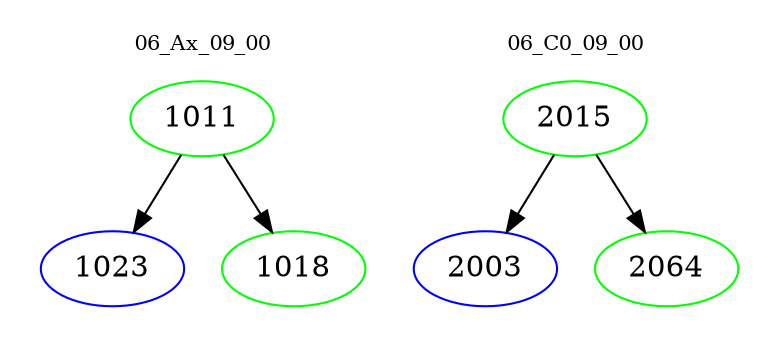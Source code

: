 digraph{
subgraph cluster_0 {
color = white
label = "06_Ax_09_00";
fontsize=10;
T0_1011 [label="1011", color="green"]
T0_1011 -> T0_1023 [color="black"]
T0_1023 [label="1023", color="blue"]
T0_1011 -> T0_1018 [color="black"]
T0_1018 [label="1018", color="green"]
}
subgraph cluster_1 {
color = white
label = "06_C0_09_00";
fontsize=10;
T1_2015 [label="2015", color="green"]
T1_2015 -> T1_2003 [color="black"]
T1_2003 [label="2003", color="blue"]
T1_2015 -> T1_2064 [color="black"]
T1_2064 [label="2064", color="green"]
}
}
